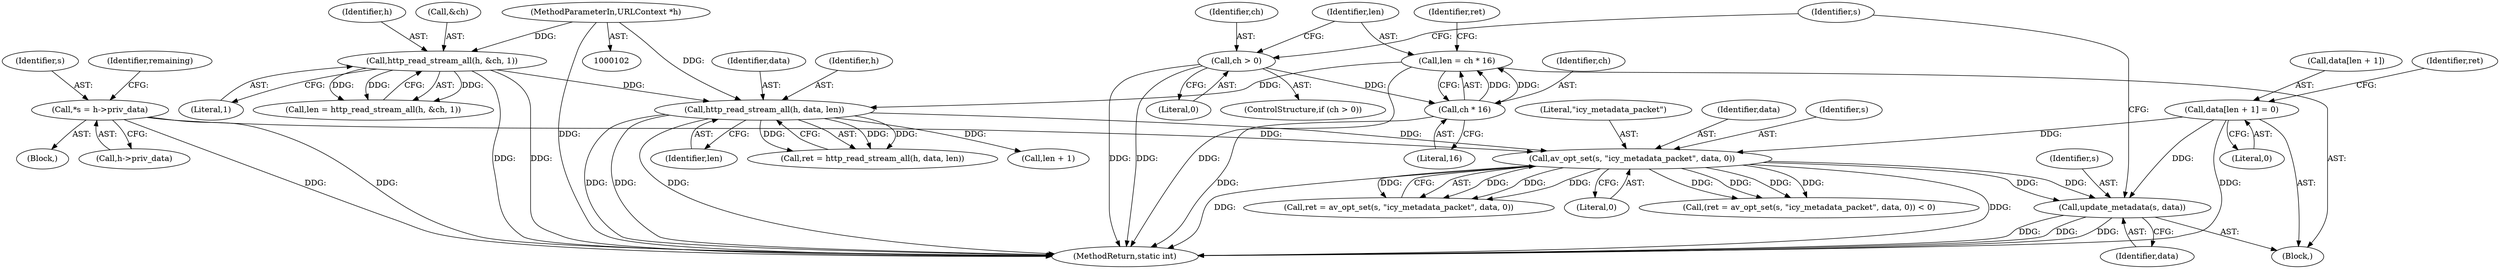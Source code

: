 digraph "0_FFmpeg_2a05c8f813de6f2278827734bf8102291e7484aa_8@API" {
"1000190" [label="(Call,update_metadata(s, data))"];
"1000182" [label="(Call,av_opt_set(s, \"icy_metadata_packet\", data, 0))"];
"1000107" [label="(Call,*s = h->priv_data)"];
"1000171" [label="(Call,data[len + 1] = 0)"];
"1000161" [label="(Call,http_read_stream_all(h, data, len))"];
"1000136" [label="(Call,http_read_stream_all(h, &ch, 1))"];
"1000103" [label="(MethodParameterIn,URLContext *h)"];
"1000154" [label="(Call,len = ch * 16)"];
"1000156" [label="(Call,ch * 16)"];
"1000148" [label="(Call,ch > 0)"];
"1000180" [label="(Call,ret = av_opt_set(s, \"icy_metadata_packet\", data, 0))"];
"1000157" [label="(Identifier,ch)"];
"1000114" [label="(Identifier,remaining)"];
"1000134" [label="(Call,len = http_read_stream_all(h, &ch, 1))"];
"1000186" [label="(Literal,0)"];
"1000137" [label="(Identifier,h)"];
"1000160" [label="(Identifier,ret)"];
"1000184" [label="(Literal,\"icy_metadata_packet\")"];
"1000136" [label="(Call,http_read_stream_all(h, &ch, 1))"];
"1000148" [label="(Call,ch > 0)"];
"1000179" [label="(Call,(ret = av_opt_set(s, \"icy_metadata_packet\", data, 0)) < 0)"];
"1000151" [label="(Block,)"];
"1000172" [label="(Call,data[len + 1])"];
"1000107" [label="(Call,*s = h->priv_data)"];
"1000174" [label="(Call,len + 1)"];
"1000161" [label="(Call,http_read_stream_all(h, data, len))"];
"1000177" [label="(Literal,0)"];
"1000181" [label="(Identifier,ret)"];
"1000191" [label="(Identifier,s)"];
"1000195" [label="(Identifier,s)"];
"1000164" [label="(Identifier,len)"];
"1000163" [label="(Identifier,data)"];
"1000103" [label="(MethodParameterIn,URLContext *h)"];
"1000159" [label="(Call,ret = http_read_stream_all(h, data, len))"];
"1000207" [label="(MethodReturn,static int)"];
"1000147" [label="(ControlStructure,if (ch > 0))"];
"1000156" [label="(Call,ch * 16)"];
"1000185" [label="(Identifier,data)"];
"1000192" [label="(Identifier,data)"];
"1000150" [label="(Literal,0)"];
"1000140" [label="(Literal,1)"];
"1000108" [label="(Identifier,s)"];
"1000158" [label="(Literal,16)"];
"1000182" [label="(Call,av_opt_set(s, \"icy_metadata_packet\", data, 0))"];
"1000171" [label="(Call,data[len + 1] = 0)"];
"1000190" [label="(Call,update_metadata(s, data))"];
"1000183" [label="(Identifier,s)"];
"1000155" [label="(Identifier,len)"];
"1000162" [label="(Identifier,h)"];
"1000149" [label="(Identifier,ch)"];
"1000138" [label="(Call,&ch)"];
"1000105" [label="(Block,)"];
"1000109" [label="(Call,h->priv_data)"];
"1000154" [label="(Call,len = ch * 16)"];
"1000190" -> "1000151"  [label="AST: "];
"1000190" -> "1000192"  [label="CFG: "];
"1000191" -> "1000190"  [label="AST: "];
"1000192" -> "1000190"  [label="AST: "];
"1000195" -> "1000190"  [label="CFG: "];
"1000190" -> "1000207"  [label="DDG: "];
"1000190" -> "1000207"  [label="DDG: "];
"1000190" -> "1000207"  [label="DDG: "];
"1000182" -> "1000190"  [label="DDG: "];
"1000182" -> "1000190"  [label="DDG: "];
"1000171" -> "1000190"  [label="DDG: "];
"1000182" -> "1000180"  [label="AST: "];
"1000182" -> "1000186"  [label="CFG: "];
"1000183" -> "1000182"  [label="AST: "];
"1000184" -> "1000182"  [label="AST: "];
"1000185" -> "1000182"  [label="AST: "];
"1000186" -> "1000182"  [label="AST: "];
"1000180" -> "1000182"  [label="CFG: "];
"1000182" -> "1000207"  [label="DDG: "];
"1000182" -> "1000207"  [label="DDG: "];
"1000182" -> "1000179"  [label="DDG: "];
"1000182" -> "1000179"  [label="DDG: "];
"1000182" -> "1000179"  [label="DDG: "];
"1000182" -> "1000179"  [label="DDG: "];
"1000182" -> "1000180"  [label="DDG: "];
"1000182" -> "1000180"  [label="DDG: "];
"1000182" -> "1000180"  [label="DDG: "];
"1000182" -> "1000180"  [label="DDG: "];
"1000107" -> "1000182"  [label="DDG: "];
"1000171" -> "1000182"  [label="DDG: "];
"1000161" -> "1000182"  [label="DDG: "];
"1000107" -> "1000105"  [label="AST: "];
"1000107" -> "1000109"  [label="CFG: "];
"1000108" -> "1000107"  [label="AST: "];
"1000109" -> "1000107"  [label="AST: "];
"1000114" -> "1000107"  [label="CFG: "];
"1000107" -> "1000207"  [label="DDG: "];
"1000107" -> "1000207"  [label="DDG: "];
"1000171" -> "1000151"  [label="AST: "];
"1000171" -> "1000177"  [label="CFG: "];
"1000172" -> "1000171"  [label="AST: "];
"1000177" -> "1000171"  [label="AST: "];
"1000181" -> "1000171"  [label="CFG: "];
"1000171" -> "1000207"  [label="DDG: "];
"1000161" -> "1000159"  [label="AST: "];
"1000161" -> "1000164"  [label="CFG: "];
"1000162" -> "1000161"  [label="AST: "];
"1000163" -> "1000161"  [label="AST: "];
"1000164" -> "1000161"  [label="AST: "];
"1000159" -> "1000161"  [label="CFG: "];
"1000161" -> "1000207"  [label="DDG: "];
"1000161" -> "1000207"  [label="DDG: "];
"1000161" -> "1000207"  [label="DDG: "];
"1000161" -> "1000159"  [label="DDG: "];
"1000161" -> "1000159"  [label="DDG: "];
"1000161" -> "1000159"  [label="DDG: "];
"1000136" -> "1000161"  [label="DDG: "];
"1000103" -> "1000161"  [label="DDG: "];
"1000154" -> "1000161"  [label="DDG: "];
"1000161" -> "1000174"  [label="DDG: "];
"1000136" -> "1000134"  [label="AST: "];
"1000136" -> "1000140"  [label="CFG: "];
"1000137" -> "1000136"  [label="AST: "];
"1000138" -> "1000136"  [label="AST: "];
"1000140" -> "1000136"  [label="AST: "];
"1000134" -> "1000136"  [label="CFG: "];
"1000136" -> "1000207"  [label="DDG: "];
"1000136" -> "1000207"  [label="DDG: "];
"1000136" -> "1000134"  [label="DDG: "];
"1000136" -> "1000134"  [label="DDG: "];
"1000136" -> "1000134"  [label="DDG: "];
"1000103" -> "1000136"  [label="DDG: "];
"1000103" -> "1000102"  [label="AST: "];
"1000103" -> "1000207"  [label="DDG: "];
"1000154" -> "1000151"  [label="AST: "];
"1000154" -> "1000156"  [label="CFG: "];
"1000155" -> "1000154"  [label="AST: "];
"1000156" -> "1000154"  [label="AST: "];
"1000160" -> "1000154"  [label="CFG: "];
"1000154" -> "1000207"  [label="DDG: "];
"1000156" -> "1000154"  [label="DDG: "];
"1000156" -> "1000154"  [label="DDG: "];
"1000156" -> "1000158"  [label="CFG: "];
"1000157" -> "1000156"  [label="AST: "];
"1000158" -> "1000156"  [label="AST: "];
"1000156" -> "1000207"  [label="DDG: "];
"1000148" -> "1000156"  [label="DDG: "];
"1000148" -> "1000147"  [label="AST: "];
"1000148" -> "1000150"  [label="CFG: "];
"1000149" -> "1000148"  [label="AST: "];
"1000150" -> "1000148"  [label="AST: "];
"1000155" -> "1000148"  [label="CFG: "];
"1000195" -> "1000148"  [label="CFG: "];
"1000148" -> "1000207"  [label="DDG: "];
"1000148" -> "1000207"  [label="DDG: "];
}
